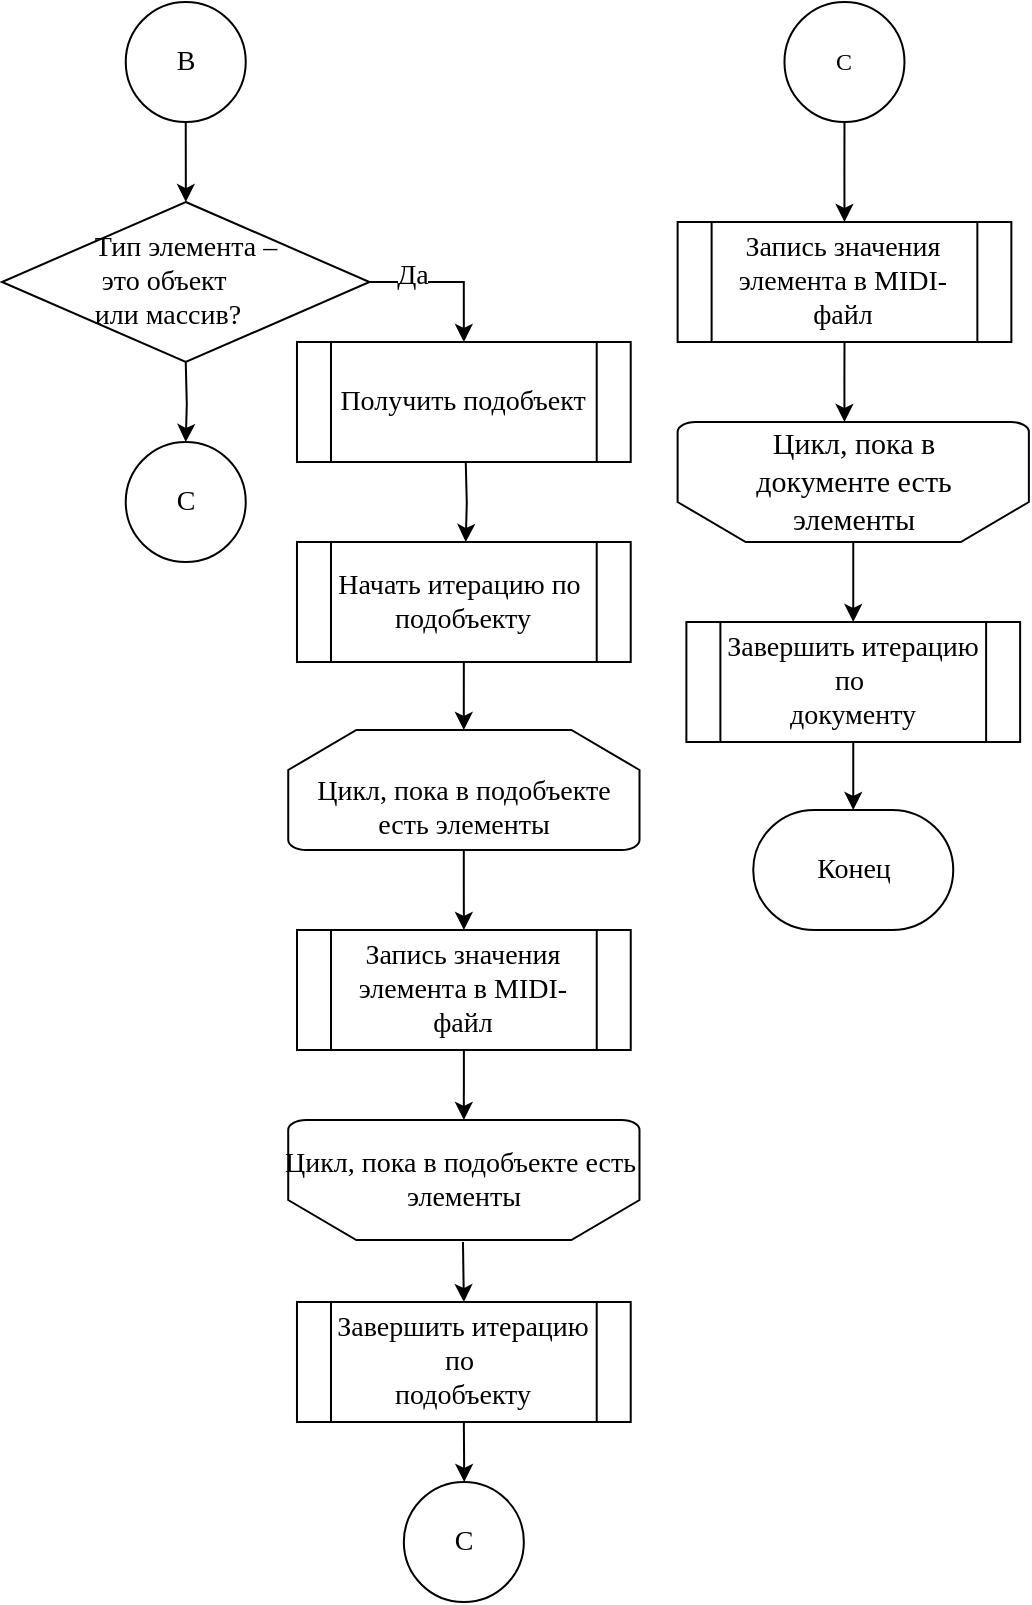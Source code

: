 <mxfile version="18.1.3" type="device"><diagram id="t8LjglrZgwKPNqo8UtxT" name="Page-1"><mxGraphModel dx="373" dy="1891" grid="1" gridSize="10" guides="1" tooltips="1" connect="1" arrows="1" fold="1" page="1" pageScale="1" pageWidth="827" pageHeight="1169" math="0" shadow="0"><root><mxCell id="0"/><mxCell id="1" parent="0"/><mxCell id="xtfvUBuFmK7BWr3Jg3TW-378" style="edgeStyle=orthogonalEdgeStyle;rounded=0;orthogonalLoop=1;jettySize=auto;html=1;fontFamily=Times New Roman;fontSize=14;exitX=0.5;exitY=1;exitDx=0;exitDy=0;" edge="1" parent="1" source="xtfvUBuFmK7BWr3Jg3TW-380"><mxGeometry relative="1" as="geometry"><mxPoint x="1473.12" y="-70" as="sourcePoint"/><mxPoint x="1451.92" y="-39.971" as="targetPoint"/></mxGeometry></mxCell><mxCell id="xtfvUBuFmK7BWr3Jg3TW-379" value="С" style="ellipse;whiteSpace=wrap;html=1;aspect=fixed;fontFamily=Times New Roman;fontSize=14;strokeWidth=1;" vertex="1" parent="1"><mxGeometry x="1421.87" y="80" width="60" height="60" as="geometry"/></mxCell><mxCell id="xtfvUBuFmK7BWr3Jg3TW-380" value="B" style="ellipse;whiteSpace=wrap;html=1;aspect=fixed;fontFamily=Times New Roman;fontSize=14;strokeWidth=1;" vertex="1" parent="1"><mxGeometry x="1421.87" y="-140" width="60" height="60" as="geometry"/></mxCell><mxCell id="xtfvUBuFmK7BWr3Jg3TW-381" style="edgeStyle=orthogonalEdgeStyle;rounded=0;orthogonalLoop=1;jettySize=auto;html=1;exitX=0.5;exitY=1;exitDx=0;exitDy=0;entryX=0.5;entryY=0;entryDx=0;entryDy=0;fontFamily=Times New Roman;fontSize=14;endArrow=classic;endFill=1;" edge="1" parent="1" target="xtfvUBuFmK7BWr3Jg3TW-379"><mxGeometry relative="1" as="geometry"><mxPoint x="1451.87" y="40" as="sourcePoint"/></mxGeometry></mxCell><mxCell id="xtfvUBuFmK7BWr3Jg3TW-382" style="edgeStyle=orthogonalEdgeStyle;rounded=0;orthogonalLoop=1;jettySize=auto;html=1;exitX=0.5;exitY=1;exitDx=0;exitDy=0;fontFamily=Times New Roman;fontSize=14;entryX=0.5;entryY=0;entryDx=0;entryDy=0;" edge="1" parent="1"><mxGeometry relative="1" as="geometry"><mxPoint x="1591.875" y="90" as="sourcePoint"/><mxPoint x="1591.875" y="130" as="targetPoint"/></mxGeometry></mxCell><mxCell id="xtfvUBuFmK7BWr3Jg3TW-383" style="edgeStyle=orthogonalEdgeStyle;rounded=0;orthogonalLoop=1;jettySize=auto;html=1;fontFamily=Times New Roman;fontSize=14;startArrow=none;startFill=0;endArrow=classic;endFill=1;" edge="1" parent="1" source="xtfvUBuFmK7BWr3Jg3TW-384" target="xtfvUBuFmK7BWr3Jg3TW-390"><mxGeometry relative="1" as="geometry"/></mxCell><mxCell id="xtfvUBuFmK7BWr3Jg3TW-384" value="&lt;div style=&quot;font-size: 14px;&quot;&gt;&lt;span style=&quot;font-family: &amp;quot;Times New Roman&amp;quot;; font-size: 14px;&quot;&gt;&lt;br style=&quot;font-size: 14px;&quot;&gt;&lt;/span&gt;&lt;/div&gt;&lt;div style=&quot;font-size: 14px;&quot;&gt;&lt;span style=&quot;font-family: &amp;quot;Times New Roman&amp;quot;; font-size: 14px;&quot;&gt;Цикл, пока в подобъекте есть&amp;nbsp;&lt;/span&gt;&lt;span style=&quot;font-family: &amp;quot;Times New Roman&amp;quot;; font-size: 14px;&quot;&gt;элементы&lt;/span&gt;&lt;br style=&quot;font-family: &amp;quot;Times New Roman&amp;quot;; font-size: 14px;&quot;&gt;&lt;/div&gt;" style="strokeWidth=1;html=1;shape=mxgraph.flowchart.loop_limit;whiteSpace=wrap;fontSize=14;" vertex="1" parent="1"><mxGeometry x="1503.12" y="224" width="175.63" height="60" as="geometry"/></mxCell><mxCell id="xtfvUBuFmK7BWr3Jg3TW-385" style="edgeStyle=orthogonalEdgeStyle;rounded=0;orthogonalLoop=1;jettySize=auto;html=1;exitX=1;exitY=0.5;exitDx=0;exitDy=0;entryX=0.5;entryY=0;entryDx=0;entryDy=0;fontFamily=Times New Roman;fontSize=14;startArrow=none;startFill=0;endArrow=classic;endFill=1;" edge="1" parent="1" source="xtfvUBuFmK7BWr3Jg3TW-387" target="xtfvUBuFmK7BWr3Jg3TW-388"><mxGeometry relative="1" as="geometry"/></mxCell><mxCell id="xtfvUBuFmK7BWr3Jg3TW-386" value="Да" style="edgeLabel;html=1;align=center;verticalAlign=middle;resizable=0;points=[];fontSize=14;fontFamily=Times New Roman;" vertex="1" connectable="0" parent="xtfvUBuFmK7BWr3Jg3TW-385"><mxGeometry x="-0.434" y="3" relative="1" as="geometry"><mxPoint x="-1" as="offset"/></mxGeometry></mxCell><mxCell id="xtfvUBuFmK7BWr3Jg3TW-387" value="&lt;div style=&quot;text-align: start; font-size: 14px;&quot;&gt;&lt;font style=&quot;font-size: 14px;&quot;&gt;Тип элемента –&lt;/font&gt;&lt;/div&gt;&lt;div style=&quot;text-align: start; font-size: 14px;&quot;&gt;&lt;font style=&quot;font-size: 14px;&quot;&gt;&amp;nbsp;это объект&lt;/font&gt;&lt;/div&gt;&lt;div style=&quot;text-align: start; font-size: 14px;&quot;&gt;&lt;font style=&quot;font-size: 14px;&quot;&gt;или массив?&lt;/font&gt;&lt;/div&gt;" style="rhombus;whiteSpace=wrap;html=1;fontFamily=Times New Roman;fontSize=14;strokeWidth=1;" vertex="1" parent="1"><mxGeometry x="1360" y="-40" width="183.75" height="80" as="geometry"/></mxCell><mxCell id="xtfvUBuFmK7BWr3Jg3TW-388" value="&lt;p style=&quot;margin: 0cm; font-size: 14px;&quot; class=&quot;MsoNormal&quot;&gt;&lt;font style=&quot;font-size: 14px;&quot;&gt;Получить подобъект&lt;/font&gt;&lt;/p&gt;" style="shape=process;whiteSpace=wrap;html=1;backgroundOutline=1;fontFamily=Times New Roman;fontSize=14;strokeWidth=1;" vertex="1" parent="1"><mxGeometry x="1507.49" y="30" width="166.87" height="60" as="geometry"/></mxCell><mxCell id="xtfvUBuFmK7BWr3Jg3TW-389" style="edgeStyle=orthogonalEdgeStyle;rounded=0;orthogonalLoop=1;jettySize=auto;html=1;exitX=0.5;exitY=1;exitDx=0;exitDy=0;entryX=0.5;entryY=1;entryDx=0;entryDy=0;entryPerimeter=0;fontFamily=Times New Roman;fontSize=14;startArrow=none;startFill=0;endArrow=classic;endFill=1;" edge="1" parent="1" source="xtfvUBuFmK7BWr3Jg3TW-390" target="xtfvUBuFmK7BWr3Jg3TW-391"><mxGeometry relative="1" as="geometry"/></mxCell><mxCell id="xtfvUBuFmK7BWr3Jg3TW-390" value="&lt;font style=&quot;font-size: 14px;&quot;&gt;Запись значения элемента в MIDI-файл&lt;/font&gt;" style="shape=process;whiteSpace=wrap;html=1;backgroundOutline=1;fontFamily=Times New Roman;fontSize=14;strokeWidth=1;" vertex="1" parent="1"><mxGeometry x="1507.5" y="324" width="166.87" height="60" as="geometry"/></mxCell><mxCell id="xtfvUBuFmK7BWr3Jg3TW-391" value="&lt;div style=&quot;font-size: 14px;&quot;&gt;&lt;br style=&quot;font-size: 14px;&quot;&gt;&lt;/div&gt;" style="strokeWidth=1;html=1;shape=mxgraph.flowchart.loop_limit;whiteSpace=wrap;rotation=-180;fontSize=14;" vertex="1" parent="1"><mxGeometry x="1503.11" y="419" width="175.63" height="60" as="geometry"/></mxCell><mxCell id="xtfvUBuFmK7BWr3Jg3TW-392" value="&lt;font style=&quot;font-size: 14px;&quot;&gt;Цикл, пока в подобъекте есть&amp;nbsp;&lt;br style=&quot;font-size: 14px;&quot;&gt;элементы&lt;/font&gt;" style="text;html=1;strokeColor=none;fillColor=none;align=center;verticalAlign=middle;whiteSpace=wrap;rounded=0;fontFamily=Times New Roman;fontSize=14;" vertex="1" parent="1"><mxGeometry x="1495.93" y="434" width="190" height="30" as="geometry"/></mxCell><mxCell id="xtfvUBuFmK7BWr3Jg3TW-395" value="&lt;font style=&quot;font-size: 14px;&quot; face=&quot;Times New Roman&quot;&gt;Конец&lt;/font&gt;" style="strokeWidth=1;html=1;shape=mxgraph.flowchart.terminator;whiteSpace=wrap;" vertex="1" parent="1"><mxGeometry x="1735.62" y="264" width="100" height="60" as="geometry"/></mxCell><mxCell id="xtfvUBuFmK7BWr3Jg3TW-396" style="edgeStyle=orthogonalEdgeStyle;rounded=0;orthogonalLoop=1;jettySize=auto;html=1;exitX=0.5;exitY=1;exitDx=0;exitDy=0;fontFamily=Times New Roman;fontSize=14;startArrow=none;startFill=0;endArrow=classic;endFill=1;" edge="1" parent="1" source="xtfvUBuFmK7BWr3Jg3TW-397" target="xtfvUBuFmK7BWr3Jg3TW-384"><mxGeometry relative="1" as="geometry"/></mxCell><mxCell id="xtfvUBuFmK7BWr3Jg3TW-397" value="&lt;p style=&quot;margin: 0cm; font-size: 14px;&quot; class=&quot;MsoNormal&quot;&gt;Начать итерацию по&amp;nbsp;&lt;/p&gt;&lt;p style=&quot;margin: 0cm; font-size: 14px;&quot; class=&quot;MsoNormal&quot;&gt;подобъекту&lt;/p&gt;" style="shape=process;whiteSpace=wrap;html=1;backgroundOutline=1;fontFamily=Times New Roman;fontSize=14;strokeWidth=1;" vertex="1" parent="1"><mxGeometry x="1507.49" y="130" width="166.87" height="60" as="geometry"/></mxCell><mxCell id="xtfvUBuFmK7BWr3Jg3TW-398" style="edgeStyle=orthogonalEdgeStyle;rounded=0;orthogonalLoop=1;jettySize=auto;html=1;exitX=0.5;exitY=1;exitDx=0;exitDy=0;entryX=0.5;entryY=0;entryDx=0;entryDy=0;fontFamily=Times New Roman;fontSize=14;startArrow=none;startFill=0;endArrow=classic;endFill=1;" edge="1" parent="1" target="xtfvUBuFmK7BWr3Jg3TW-399"><mxGeometry relative="1" as="geometry"><mxPoint x="1590.485" y="480" as="sourcePoint"/><mxPoint x="1590.475" y="515" as="targetPoint"/></mxGeometry></mxCell><mxCell id="xtfvUBuFmK7BWr3Jg3TW-399" value="&lt;p style=&quot;margin: 0cm; font-size: 14px;&quot; class=&quot;MsoNormal&quot;&gt;Завершить итерацию по&amp;nbsp;&lt;/p&gt;&lt;p style=&quot;margin: 0cm; font-size: 14px;&quot; class=&quot;MsoNormal&quot;&gt;подобъекту&lt;/p&gt;" style="shape=process;whiteSpace=wrap;html=1;backgroundOutline=1;fontFamily=Times New Roman;fontSize=14;strokeWidth=1;" vertex="1" parent="1"><mxGeometry x="1507.49" y="510" width="166.87" height="60" as="geometry"/></mxCell><mxCell id="xtfvUBuFmK7BWr3Jg3TW-400" style="edgeStyle=orthogonalEdgeStyle;rounded=0;orthogonalLoop=1;jettySize=auto;html=1;exitX=0.5;exitY=1;exitDx=0;exitDy=0;fontFamily=Times New Roman;fontSize=13;" edge="1" parent="1" source="xtfvUBuFmK7BWr3Jg3TW-399"><mxGeometry relative="1" as="geometry"><mxPoint x="2337.62" y="340" as="sourcePoint"/><mxPoint x="1591.12" y="600" as="targetPoint"/></mxGeometry></mxCell><mxCell id="xtfvUBuFmK7BWr3Jg3TW-401" value="С" style="ellipse;whiteSpace=wrap;html=1;aspect=fixed;fontFamily=Times New Roman;fontSize=14;strokeWidth=1;" vertex="1" parent="1"><mxGeometry x="1560.92" y="600" width="60" height="60" as="geometry"/></mxCell><mxCell id="xtfvUBuFmK7BWr3Jg3TW-402" style="edgeStyle=orthogonalEdgeStyle;rounded=0;orthogonalLoop=1;jettySize=auto;html=1;fontFamily=Times New Roman;fontSize=12;exitX=0.5;exitY=1;exitDx=0;exitDy=0;entryX=0.5;entryY=0;entryDx=0;entryDy=0;" edge="1" parent="1" source="xtfvUBuFmK7BWr3Jg3TW-403"><mxGeometry relative="1" as="geometry"><mxPoint x="1802.49" y="-70" as="sourcePoint"/><mxPoint x="1781.245" y="-30" as="targetPoint"/></mxGeometry></mxCell><mxCell id="xtfvUBuFmK7BWr3Jg3TW-403" value="С" style="ellipse;whiteSpace=wrap;html=1;aspect=fixed;fontFamily=Times New Roman;fontSize=12;strokeWidth=1;" vertex="1" parent="1"><mxGeometry x="1751.24" y="-140" width="60" height="60" as="geometry"/></mxCell><mxCell id="xtfvUBuFmK7BWr3Jg3TW-405" style="edgeStyle=orthogonalEdgeStyle;rounded=0;orthogonalLoop=1;jettySize=auto;html=1;fontFamily=Times New Roman;fontSize=12;exitX=0.5;exitY=1;exitDx=0;exitDy=0;" edge="1" parent="1" source="xtfvUBuFmK7BWr3Jg3TW-409"><mxGeometry relative="1" as="geometry"><mxPoint x="1785.599" y="70" as="sourcePoint"/><mxPoint x="1781.245" y="70" as="targetPoint"/></mxGeometry></mxCell><mxCell id="xtfvUBuFmK7BWr3Jg3TW-409" value="&lt;font style=&quot;font-size: 14px;&quot;&gt;Запись значения элемента в MIDI-файл&lt;/font&gt;" style="shape=process;whiteSpace=wrap;html=1;backgroundOutline=1;fontFamily=Times New Roman;fontSize=14;strokeWidth=1;" vertex="1" parent="1"><mxGeometry x="1697.81" y="-30" width="166.87" height="60" as="geometry"/></mxCell><mxCell id="xtfvUBuFmK7BWr3Jg3TW-417" style="edgeStyle=orthogonalEdgeStyle;rounded=0;orthogonalLoop=1;jettySize=auto;html=1;exitX=0.5;exitY=1;exitDx=0;exitDy=0;entryX=0.5;entryY=0;entryDx=0;entryDy=0;entryPerimeter=0;fontFamily=Times New Roman;fontSize=15;startArrow=none;startFill=0;endArrow=classic;endFill=1;" edge="1" parent="1" source="xtfvUBuFmK7BWr3Jg3TW-410" target="xtfvUBuFmK7BWr3Jg3TW-395"><mxGeometry relative="1" as="geometry"/></mxCell><mxCell id="xtfvUBuFmK7BWr3Jg3TW-410" value="&lt;p style=&quot;margin: 0cm;&quot; class=&quot;MsoNormal&quot;&gt;Завершить итерацию по&amp;nbsp;&lt;/p&gt;&lt;p style=&quot;margin: 0cm;&quot; class=&quot;MsoNormal&quot;&gt;документу&lt;/p&gt;" style="shape=process;whiteSpace=wrap;html=1;backgroundOutline=1;fontFamily=Times New Roman;fontSize=14;strokeWidth=1;" vertex="1" parent="1"><mxGeometry x="1702.19" y="170" width="166.87" height="60" as="geometry"/></mxCell><mxCell id="xtfvUBuFmK7BWr3Jg3TW-416" style="edgeStyle=orthogonalEdgeStyle;rounded=0;orthogonalLoop=1;jettySize=auto;html=1;exitX=0.5;exitY=0;exitDx=0;exitDy=0;exitPerimeter=0;entryX=0.5;entryY=0;entryDx=0;entryDy=0;fontFamily=Times New Roman;fontSize=15;startArrow=none;startFill=0;endArrow=classic;endFill=1;" edge="1" parent="1" source="xtfvUBuFmK7BWr3Jg3TW-411" target="xtfvUBuFmK7BWr3Jg3TW-410"><mxGeometry relative="1" as="geometry"/></mxCell><mxCell id="xtfvUBuFmK7BWr3Jg3TW-411" value="&lt;div style=&quot;font-size: 14px;&quot;&gt;&lt;br&gt;&lt;/div&gt;" style="strokeWidth=1;html=1;shape=mxgraph.flowchart.loop_limit;whiteSpace=wrap;fontSize=14;rotation=-180;" vertex="1" parent="1"><mxGeometry x="1697.81" y="70" width="175.63" height="60" as="geometry"/></mxCell><mxCell id="xtfvUBuFmK7BWr3Jg3TW-412" value="&lt;font style=&quot;font-size: 15px;&quot;&gt;Цикл, пока в документе есть элементы&lt;/font&gt;" style="text;html=1;strokeColor=none;fillColor=none;align=center;verticalAlign=middle;whiteSpace=wrap;rounded=0;fontFamily=Times New Roman;fontSize=14;" vertex="1" parent="1"><mxGeometry x="1729.53" y="85" width="112.19" height="30" as="geometry"/></mxCell></root></mxGraphModel></diagram></mxfile>